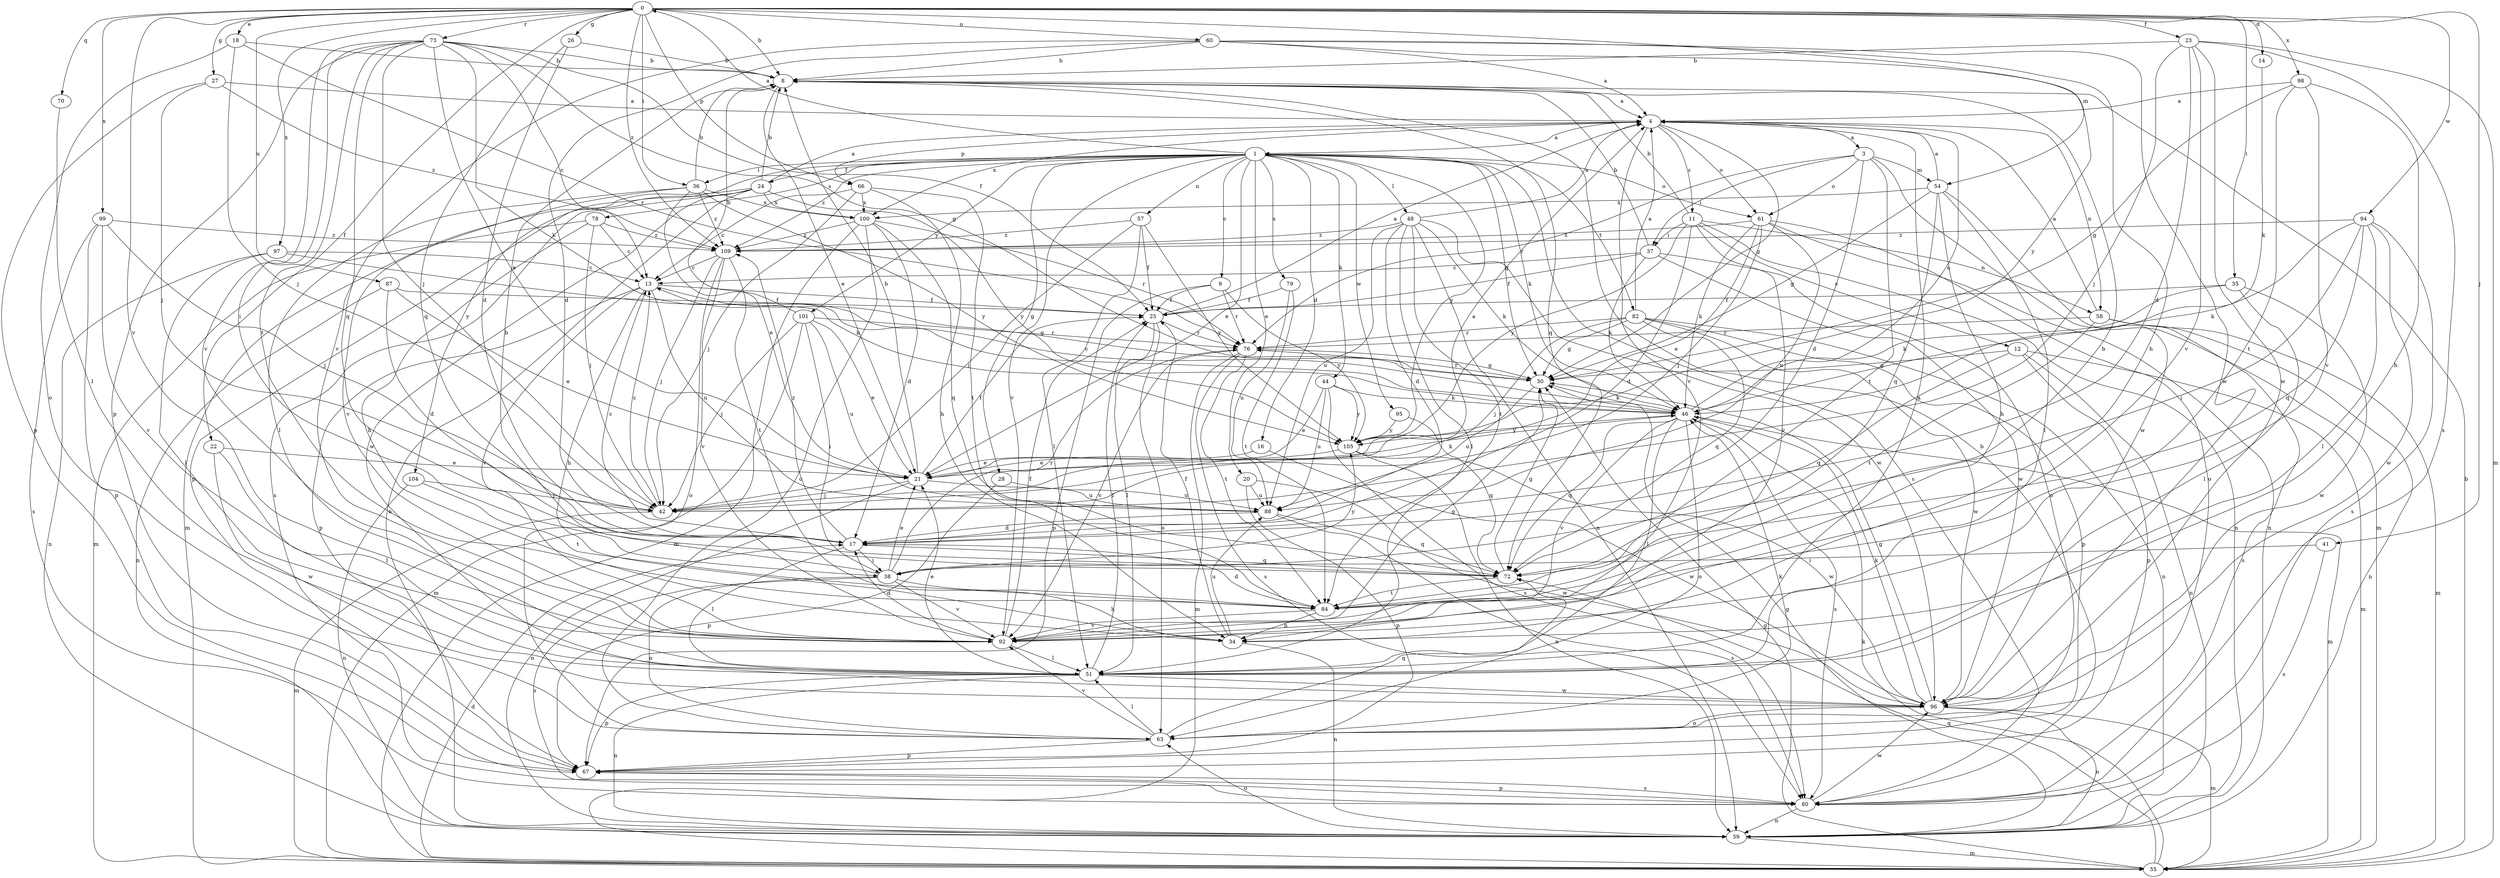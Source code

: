 strict digraph  {
0;
1;
3;
4;
8;
9;
11;
12;
13;
14;
16;
17;
18;
20;
21;
22;
23;
24;
25;
26;
27;
28;
30;
34;
35;
36;
37;
38;
41;
42;
44;
46;
48;
51;
54;
55;
57;
58;
59;
60;
61;
63;
66;
67;
70;
72;
73;
76;
78;
79;
80;
82;
84;
87;
88;
92;
94;
95;
96;
97;
98;
99;
100;
101;
104;
105;
109;
0 -> 8  [label=b];
0 -> 14  [label=d];
0 -> 18  [label=e];
0 -> 22  [label=f];
0 -> 23  [label=f];
0 -> 26  [label=g];
0 -> 27  [label=g];
0 -> 35  [label=i];
0 -> 36  [label=i];
0 -> 41  [label=j];
0 -> 54  [label=m];
0 -> 60  [label=o];
0 -> 66  [label=p];
0 -> 70  [label=q];
0 -> 73  [label=r];
0 -> 87  [label=u];
0 -> 92  [label=v];
0 -> 94  [label=w];
0 -> 97  [label=x];
0 -> 98  [label=x];
0 -> 99  [label=x];
0 -> 109  [label=z];
1 -> 0  [label=a];
1 -> 9  [label=c];
1 -> 16  [label=d];
1 -> 20  [label=e];
1 -> 21  [label=e];
1 -> 24  [label=f];
1 -> 28  [label=g];
1 -> 30  [label=g];
1 -> 36  [label=i];
1 -> 44  [label=k];
1 -> 46  [label=k];
1 -> 48  [label=l];
1 -> 57  [label=n];
1 -> 61  [label=o];
1 -> 78  [label=s];
1 -> 79  [label=s];
1 -> 80  [label=s];
1 -> 82  [label=t];
1 -> 92  [label=v];
1 -> 95  [label=w];
1 -> 101  [label=y];
1 -> 104  [label=y];
1 -> 105  [label=y];
1 -> 109  [label=z];
3 -> 17  [label=d];
3 -> 37  [label=i];
3 -> 54  [label=m];
3 -> 61  [label=o];
3 -> 76  [label=r];
3 -> 84  [label=t];
3 -> 96  [label=w];
4 -> 1  [label=a];
4 -> 3  [label=a];
4 -> 11  [label=c];
4 -> 30  [label=g];
4 -> 58  [label=n];
4 -> 61  [label=o];
4 -> 66  [label=p];
4 -> 92  [label=v];
4 -> 100  [label=x];
8 -> 4  [label=a];
8 -> 21  [label=e];
8 -> 72  [label=q];
9 -> 25  [label=f];
9 -> 67  [label=p];
9 -> 76  [label=r];
9 -> 105  [label=y];
11 -> 8  [label=b];
11 -> 12  [label=c];
11 -> 17  [label=d];
11 -> 37  [label=i];
11 -> 58  [label=n];
11 -> 59  [label=n];
11 -> 92  [label=v];
11 -> 105  [label=y];
12 -> 30  [label=g];
12 -> 55  [label=m];
12 -> 59  [label=n];
12 -> 67  [label=p];
12 -> 72  [label=q];
13 -> 25  [label=f];
13 -> 30  [label=g];
13 -> 34  [label=h];
13 -> 67  [label=p];
13 -> 88  [label=u];
13 -> 92  [label=v];
14 -> 46  [label=k];
16 -> 21  [label=e];
16 -> 96  [label=w];
17 -> 13  [label=c];
17 -> 38  [label=i];
17 -> 51  [label=l];
17 -> 72  [label=q];
17 -> 109  [label=z];
18 -> 8  [label=b];
18 -> 42  [label=j];
18 -> 63  [label=o];
18 -> 76  [label=r];
20 -> 67  [label=p];
20 -> 88  [label=u];
20 -> 96  [label=w];
21 -> 8  [label=b];
21 -> 25  [label=f];
21 -> 42  [label=j];
21 -> 46  [label=k];
21 -> 59  [label=n];
21 -> 88  [label=u];
22 -> 21  [label=e];
22 -> 51  [label=l];
22 -> 96  [label=w];
23 -> 8  [label=b];
23 -> 17  [label=d];
23 -> 42  [label=j];
23 -> 55  [label=m];
23 -> 80  [label=s];
23 -> 92  [label=v];
23 -> 96  [label=w];
24 -> 4  [label=a];
24 -> 8  [label=b];
24 -> 55  [label=m];
24 -> 59  [label=n];
24 -> 67  [label=p];
24 -> 80  [label=s];
24 -> 96  [label=w];
24 -> 100  [label=x];
24 -> 105  [label=y];
25 -> 4  [label=a];
25 -> 51  [label=l];
25 -> 63  [label=o];
25 -> 76  [label=r];
26 -> 8  [label=b];
26 -> 17  [label=d];
26 -> 72  [label=q];
27 -> 4  [label=a];
27 -> 42  [label=j];
27 -> 67  [label=p];
27 -> 109  [label=z];
28 -> 67  [label=p];
28 -> 88  [label=u];
30 -> 46  [label=k];
30 -> 76  [label=r];
30 -> 88  [label=u];
34 -> 25  [label=f];
34 -> 59  [label=n];
34 -> 88  [label=u];
35 -> 25  [label=f];
35 -> 46  [label=k];
35 -> 51  [label=l];
35 -> 96  [label=w];
36 -> 8  [label=b];
36 -> 21  [label=e];
36 -> 51  [label=l];
36 -> 92  [label=v];
36 -> 100  [label=x];
36 -> 105  [label=y];
36 -> 109  [label=z];
37 -> 8  [label=b];
37 -> 13  [label=c];
37 -> 25  [label=f];
37 -> 46  [label=k];
37 -> 63  [label=o];
37 -> 96  [label=w];
38 -> 8  [label=b];
38 -> 21  [label=e];
38 -> 34  [label=h];
38 -> 63  [label=o];
38 -> 76  [label=r];
38 -> 80  [label=s];
38 -> 92  [label=v];
38 -> 105  [label=y];
41 -> 38  [label=i];
41 -> 80  [label=s];
42 -> 4  [label=a];
42 -> 13  [label=c];
42 -> 55  [label=m];
44 -> 21  [label=e];
44 -> 46  [label=k];
44 -> 80  [label=s];
44 -> 88  [label=u];
44 -> 105  [label=y];
46 -> 4  [label=a];
46 -> 13  [label=c];
46 -> 51  [label=l];
46 -> 55  [label=m];
46 -> 63  [label=o];
46 -> 72  [label=q];
46 -> 80  [label=s];
46 -> 92  [label=v];
46 -> 105  [label=y];
48 -> 4  [label=a];
48 -> 17  [label=d];
48 -> 46  [label=k];
48 -> 51  [label=l];
48 -> 59  [label=n];
48 -> 84  [label=t];
48 -> 88  [label=u];
48 -> 96  [label=w];
48 -> 109  [label=z];
51 -> 4  [label=a];
51 -> 21  [label=e];
51 -> 25  [label=f];
51 -> 59  [label=n];
51 -> 67  [label=p];
51 -> 96  [label=w];
54 -> 4  [label=a];
54 -> 30  [label=g];
54 -> 34  [label=h];
54 -> 51  [label=l];
54 -> 55  [label=m];
54 -> 72  [label=q];
54 -> 100  [label=x];
55 -> 8  [label=b];
55 -> 17  [label=d];
55 -> 30  [label=g];
55 -> 46  [label=k];
55 -> 72  [label=q];
57 -> 25  [label=f];
57 -> 42  [label=j];
57 -> 51  [label=l];
57 -> 105  [label=y];
57 -> 109  [label=z];
58 -> 4  [label=a];
58 -> 55  [label=m];
58 -> 59  [label=n];
58 -> 76  [label=r];
58 -> 80  [label=s];
58 -> 84  [label=t];
59 -> 30  [label=g];
59 -> 55  [label=m];
59 -> 63  [label=o];
60 -> 4  [label=a];
60 -> 8  [label=b];
60 -> 17  [label=d];
60 -> 34  [label=h];
60 -> 92  [label=v];
60 -> 96  [label=w];
60 -> 105  [label=y];
61 -> 21  [label=e];
61 -> 42  [label=j];
61 -> 46  [label=k];
61 -> 59  [label=n];
61 -> 63  [label=o];
61 -> 88  [label=u];
61 -> 109  [label=z];
63 -> 46  [label=k];
63 -> 51  [label=l];
63 -> 67  [label=p];
63 -> 72  [label=q];
63 -> 92  [label=v];
66 -> 13  [label=c];
66 -> 34  [label=h];
66 -> 42  [label=j];
66 -> 84  [label=t];
66 -> 100  [label=x];
67 -> 80  [label=s];
70 -> 51  [label=l];
72 -> 30  [label=g];
72 -> 84  [label=t];
73 -> 8  [label=b];
73 -> 13  [label=c];
73 -> 21  [label=e];
73 -> 25  [label=f];
73 -> 30  [label=g];
73 -> 38  [label=i];
73 -> 42  [label=j];
73 -> 46  [label=k];
73 -> 67  [label=p];
73 -> 72  [label=q];
73 -> 84  [label=t];
73 -> 92  [label=v];
76 -> 30  [label=g];
76 -> 55  [label=m];
76 -> 80  [label=s];
76 -> 84  [label=t];
76 -> 92  [label=v];
78 -> 13  [label=c];
78 -> 34  [label=h];
78 -> 42  [label=j];
78 -> 55  [label=m];
78 -> 109  [label=z];
79 -> 25  [label=f];
79 -> 84  [label=t];
79 -> 88  [label=u];
80 -> 8  [label=b];
80 -> 59  [label=n];
80 -> 67  [label=p];
80 -> 96  [label=w];
82 -> 4  [label=a];
82 -> 30  [label=g];
82 -> 42  [label=j];
82 -> 59  [label=n];
82 -> 67  [label=p];
82 -> 72  [label=q];
82 -> 76  [label=r];
82 -> 96  [label=w];
84 -> 8  [label=b];
84 -> 17  [label=d];
84 -> 34  [label=h];
84 -> 92  [label=v];
87 -> 17  [label=d];
87 -> 21  [label=e];
87 -> 25  [label=f];
87 -> 59  [label=n];
88 -> 17  [label=d];
88 -> 72  [label=q];
88 -> 80  [label=s];
92 -> 17  [label=d];
92 -> 25  [label=f];
92 -> 30  [label=g];
92 -> 51  [label=l];
94 -> 38  [label=i];
94 -> 46  [label=k];
94 -> 51  [label=l];
94 -> 72  [label=q];
94 -> 80  [label=s];
94 -> 96  [label=w];
94 -> 109  [label=z];
95 -> 72  [label=q];
95 -> 105  [label=y];
96 -> 30  [label=g];
96 -> 46  [label=k];
96 -> 55  [label=m];
96 -> 59  [label=n];
96 -> 63  [label=o];
97 -> 13  [label=c];
97 -> 46  [label=k];
97 -> 51  [label=l];
97 -> 59  [label=n];
98 -> 4  [label=a];
98 -> 30  [label=g];
98 -> 34  [label=h];
98 -> 84  [label=t];
98 -> 92  [label=v];
99 -> 42  [label=j];
99 -> 67  [label=p];
99 -> 80  [label=s];
99 -> 92  [label=v];
99 -> 109  [label=z];
100 -> 17  [label=d];
100 -> 55  [label=m];
100 -> 63  [label=o];
100 -> 72  [label=q];
100 -> 76  [label=r];
100 -> 109  [label=z];
101 -> 8  [label=b];
101 -> 21  [label=e];
101 -> 38  [label=i];
101 -> 42  [label=j];
101 -> 55  [label=m];
101 -> 76  [label=r];
101 -> 88  [label=u];
104 -> 42  [label=j];
104 -> 59  [label=n];
104 -> 84  [label=t];
105 -> 21  [label=e];
105 -> 59  [label=n];
105 -> 96  [label=w];
109 -> 13  [label=c];
109 -> 42  [label=j];
109 -> 63  [label=o];
109 -> 84  [label=t];
109 -> 92  [label=v];
}
